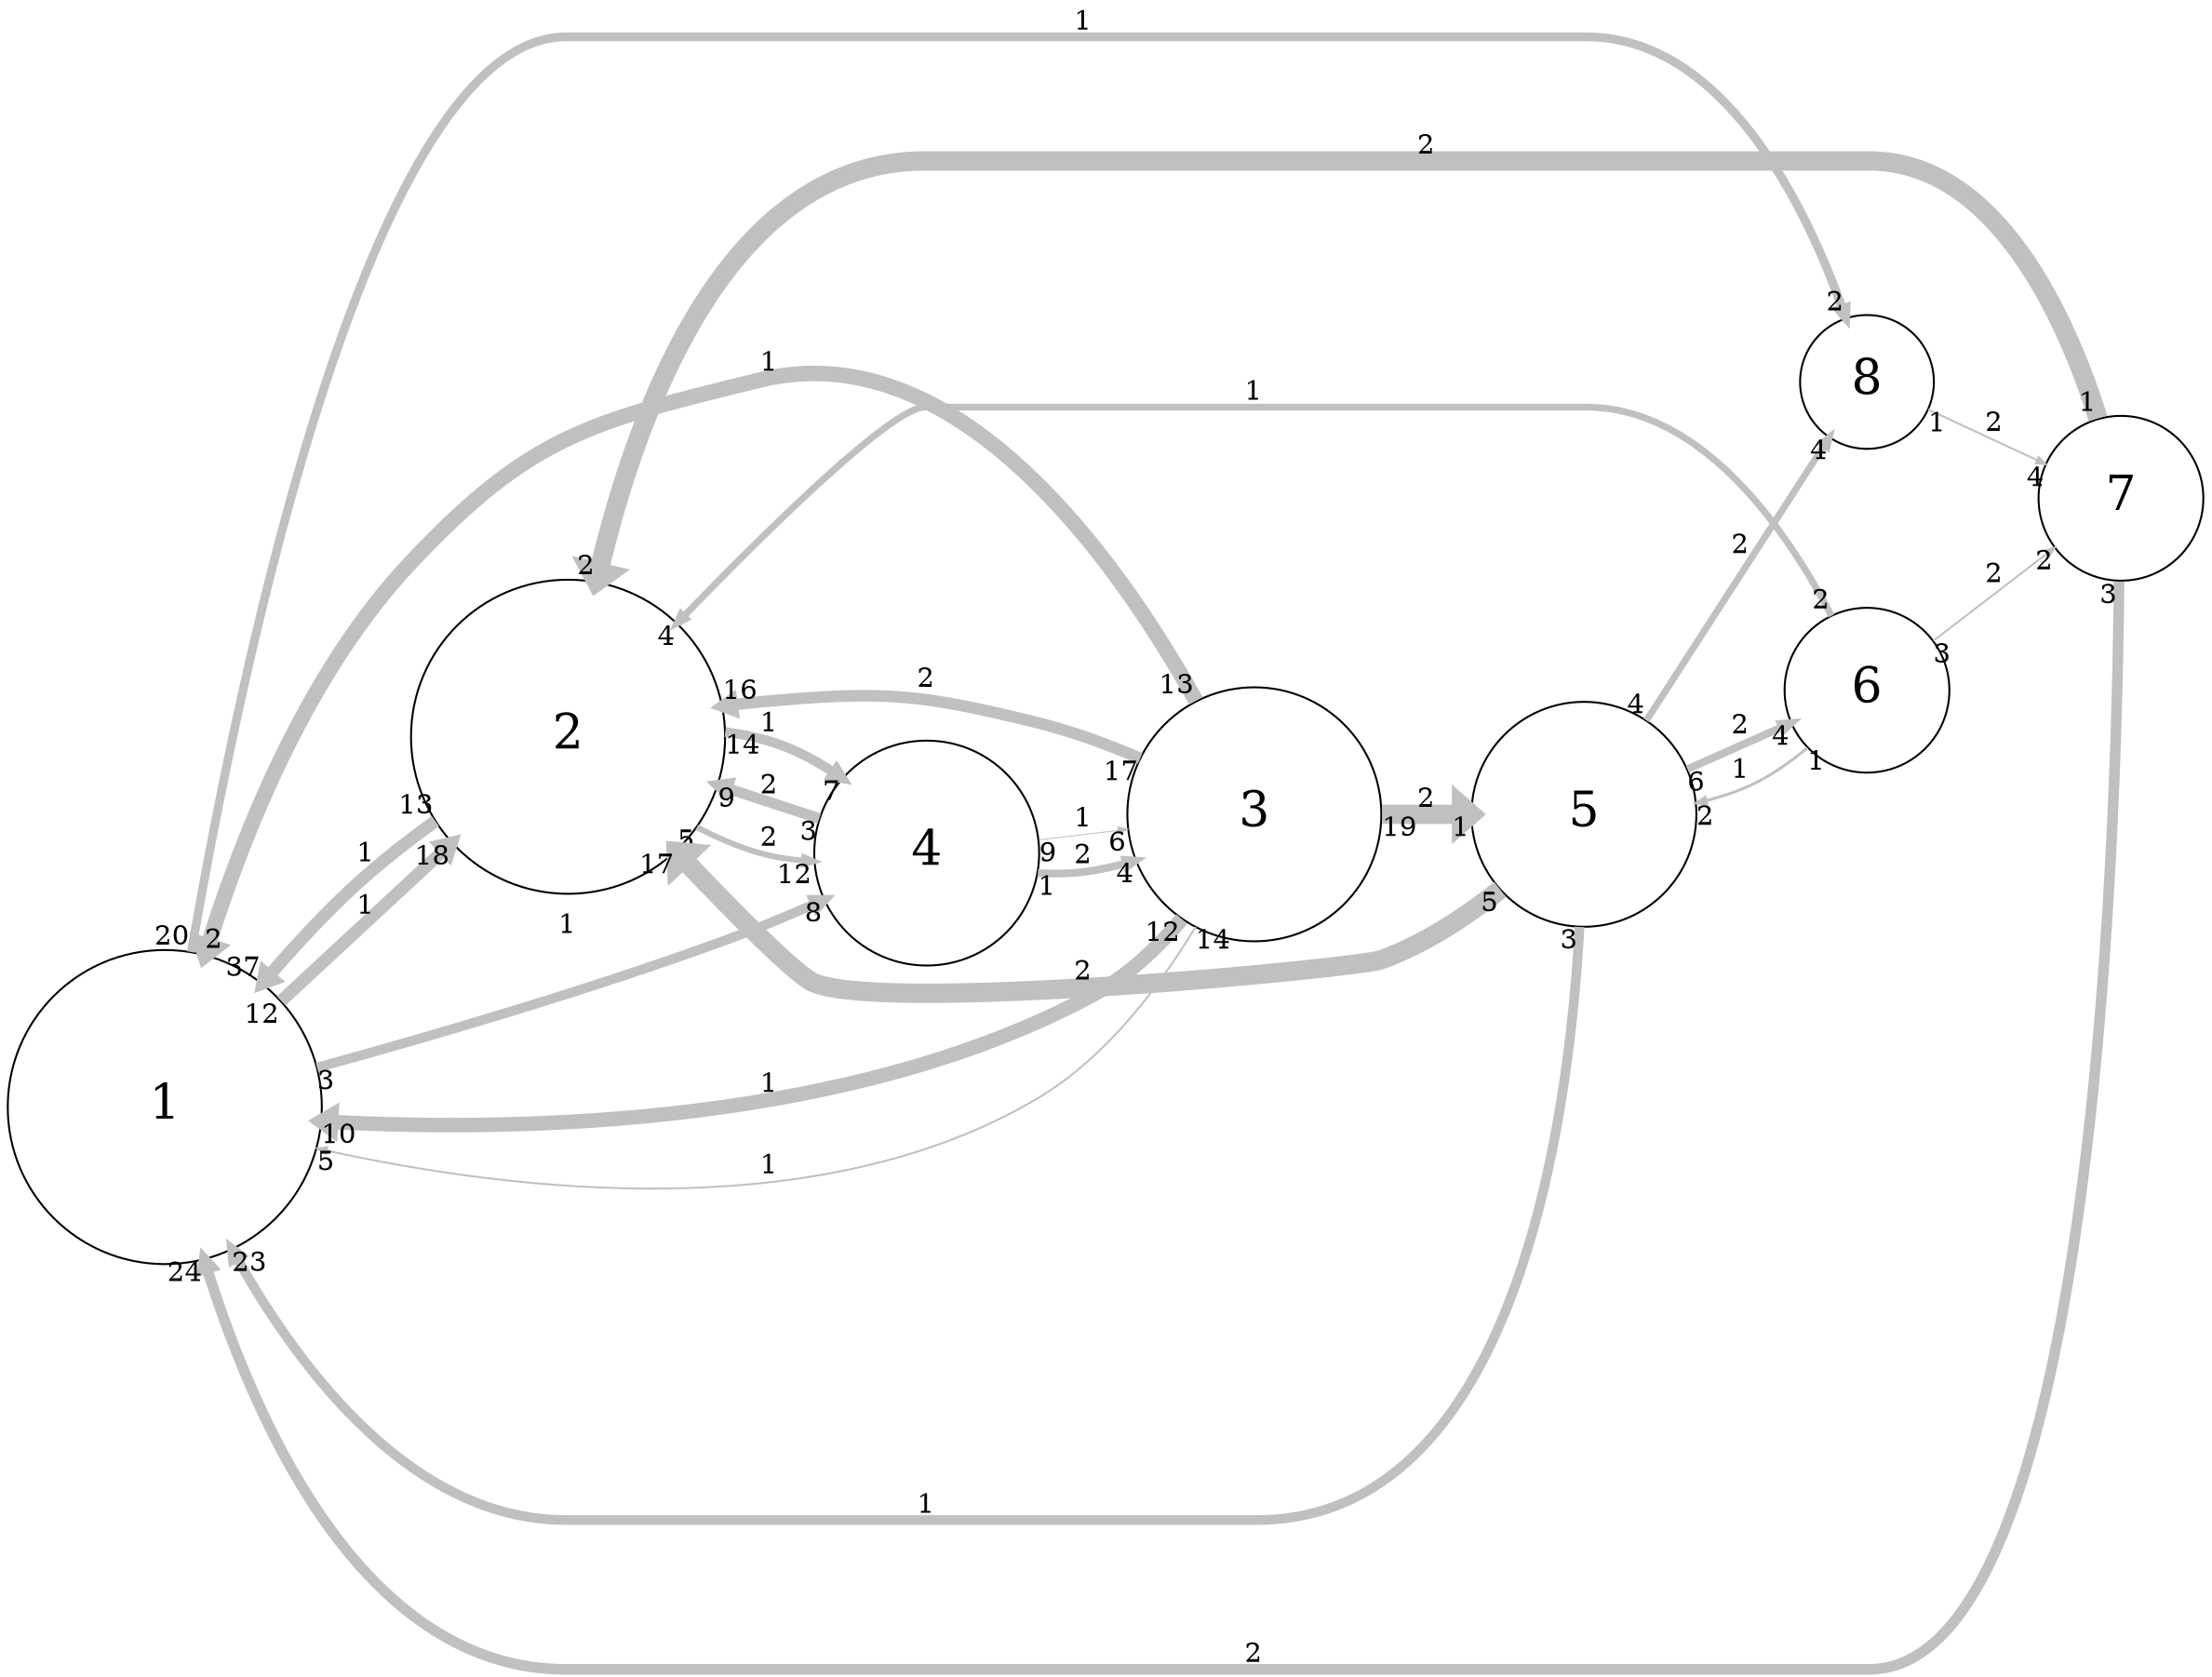 digraph "" {
	graph [bb="0,0,1112.8,844.5",
		overlap=false,
		rankdir=LR,
		ratio=0.5,
		scale=1,
		splines=spline
	];
	node [fontsize=25,
		label="\N",
		shape=circle
	];
	edge [arrowsize=0.5,
		splines=true
	];
	0	[height=2.25,
		label=1,
		pos="80.786,286",
		width=2.25];
	1	[height=2.25,
		label=2,
		pos="285.79,476",
		width=2.25];
	0 -> 1	[key=0,
		capacity=1,
		color=grey,
		from_pd=11,
		head_lp="232.6,412.59",
		headlabel=18,
		label=1,
		lp="183.79,389.25",
		penwidth=6.5,
		pos="e,225.85,420.84 140.5,340.96 164.59,363.5 192.62,389.74 217.53,413.05",
		pt=8,
		tail_lp="133.75,332.71",
		taillabel=12,
		to_pd=17];
	3	[height=1.6071,
		label=4,
		pos="467.79,414",
		width=1.6071];
	0 -> 3	[key=0,
		capacity=1,
		color=grey,
		from_pd=2,
		head_lp="411.53,397.59",
		headlabel=8,
		label=1,
		lp="285.79,378.25",
		penwidth=5.0,
		pos="e,414.91,389.34 159.81,305.84 217.6,321.26 297.94,344.22 366.79,369.5 379.19,374.05 392.23,379.42 404.65,384.81",
		pt=11,
		tail_lp="163.18,297.59",
		taillabel=3,
		to_pd=7];
	7	[height=0.96429,
		label=8,
		pos="942.79,654",
		width=0.96429];
	0 -> 7	[key=0,
		capacity=1,
		color=grey,
		from_pd=19,
		head_lp="928.35,695.39",
		headlabel=2,
		label=1,
		lp="546.79,836.25",
		penwidth=4.5,
		pos="e,931.72,687.14 94.64,366.27 121.08,517.14 187.38,828 284.79,828 284.79,828 284.79,828 800.79,828 867.9,828 908.61,748.9 928.01,\
697.36",
		pt=12,
		tail_lp="87.89,374.52",
		taillabel=20,
		to_pd=1];
	1 -> 0	[key=0,
		capacity=1,
		color=grey,
		from_pd=12,
		head_lp="124.68,357.61",
		headlabel=37,
		label=1,
		lp="183.79,414.25",
		penwidth=6.5,
		pos="e,131.43,349.36 217.78,431.48 204.94,421.95 191.92,411.56 180.41,401 166.16,387.92 151.95,372.86 138.94,358.04",
		pt=8,
		tail_lp="211.03,439.73",
		taillabel=13,
		to_pd=36];
	1 -> 3	[key=0,
		capacity=2,
		color=grey,
		from_pd=4,
		head_lp="403.56,413.92",
		headlabel=12,
		label=2,
		lp="387.79,418.25",
		penwidth=3.0,
		pos="e,410.31,405.67 349.61,425.44 360.66,418.89 372.46,413.18 384.41,409.5 389.67,407.88 395.21,406.85 400.82,406.26",
		pt=15,
		tail_lp="346.24,433.69",
		taillabel=5,
		to_pd=11];
	1 -> 3	[key=1,
		capacity=1,
		color=grey,
		from_pd=13,
		head_lp="419.7,459.42",
		headlabel=7,
		label=1,
		lp="387.79,478.25",
		penwidth=5.0,
		pos="e,423.07,451.17 367.23,474.29 375.45,472.8 383.56,470.76 391.16,468 398.94,465.17 406.65,461.31 413.99,456.94",
		pt=11,
		tail_lp="373.98,466.04",
		taillabel=14,
		to_pd=6];
	3 -> 1	[key=0,
		capacity=2,
		color=grey,
		from_pd=2,
		head_lp="366.24,441.55",
		headlabel=9,
		label=2,
		lp="387.79,450.25",
		penwidth=5.5,
		pos="e,362.86,449.8 412.54,432.69 400.2,436.93 386.8,441.55 373.49,446.13",
		pt=10,
		tail_lp="409.16,440.94",
		taillabel=3,
		to_pd=8];
	2	[height=1.8214,
		label=3,
		pos="633.79,434",
		width=1.8214];
	3 -> 2	[key=0,
		capacity=1,
		color=grey,
		from_pd=8,
		head_lp="565.03,417.9",
		headlabel=6,
		label=1,
		lp="546.79,432.25",
		penwidth=0.5,
		pos="e,568.4,426.15 525.68,420.94 537.64,422.4 550.38,423.95 562.75,425.46",
		pt=20,
		tail_lp="529.06,412.69",
		taillabel=9,
		to_pd=5];
	3 -> 2	[key=1,
		capacity=2,
		color=grey,
		from_pd=0,
		head_lp="569.63,400.9",
		headlabel=4,
		label=2,
		lp="546.79,412.25",
		penwidth=4.0,
		pos="e,573.01,409.15 524.93,402.26 533.4,401.79 542.03,402.05 550.16,403.5 554.28,404.24 558.46,405.16 562.64,406.23",
		pt=13,
		tail_lp="528.3,394.01",
		taillabel=1,
		to_pd=3];
	6	[height=1.1786,
		label=7,
		pos="1070.8,595",
		width=1.1786];
	7 -> 6	[key=0,
		capacity=2,
		color=grey,
		from_pd=0,
		head_lp="1028.7,604.4",
		headlabel=4,
		label=2,
		lp="1006.8,632.25",
		penwidth=1.0,
		pos="e,1032.1,612.65 974.61,639.57 990.19,632.27 1009.4,623.3 1026.4,615.32",
		pt=19,
		tail_lp="977.98,631.32",
		taillabel=1,
		to_pd=3];
	2 -> 0	[key=0,
		capacity=1,
		color=grey,
		from_pd=12,
		head_lp="97.186,373.23",
		headlabel=2,
		label=1,
		lp="387.79,664.25",
		penwidth=8.0,
		pos="e,100.56,364.98 603.81,492.67 563.17,565.66 483.04,678.09 384.41,655 297.66,634.69 266.32,630.44 204.79,566 154.32,513.15 122.57,\
436.2 103.99,376.33",
		pt=5,
		tail_lp="610.56,500.92",
		taillabel=13,
		to_pd=1];
	2 -> 0	[key=1,
		capacity=1,
		color=grey,
		from_pd=11,
		head_lp="168.36,270.01",
		headlabel=10,
		label=1,
		lp="387.79,297.25",
		penwidth=7.5,
		pos="e,161.61,278.26 596.06,379.97 583.26,365.05 567.67,350.4 550.16,341 431.62,277.37 272.29,272.77 173.36,277.63",
		pt=6,
		tail_lp="602.81,371.72",
		taillabel=12,
		to_pd=9];
	2 -> 0	[key=2,
		capacity=1,
		color=grey,
		from_pd=13,
		head_lp="162.56,255.91",
		headlabel=5,
		label=1,
		lp="387.79,254.25",
		penwidth=1.0,
		pos="e,159.19,264.16 603.87,375.2 585.68,344.54 559.28,309.29 525.64,289 415.4,222.49 259.99,241.52 165.33,262.76",
		pt=19,
		tail_lp="610.62,366.95",
		taillabel=14,
		to_pd=4];
	2 -> 1	[key=0,
		capacity=2,
		color=grey,
		from_pd=16,
		head_lp="373.09,496.61",
		headlabel=16,
		label=2,
		lp="467.79,502.25",
		penwidth=6.0,
		pos="e,366.34,488.36 574.84,463.77 559.24,470.56 542.12,476.97 525.64,481 464.55,495.96 447.15,494.48 384.41,490 382.2,489.84 379.97,\
489.66 377.71,489.47",
		pt=9,
		tail_lp="568.09,455.52",
		taillabel=17,
		to_pd=15];
	4	[height=1.6071,
		label=5,
		pos="799.79,434",
		width=1.6071];
	2 -> 4	[key=0,
		capacity=2,
		color=grey,
		from_pd=18,
		head_lp="738.23,425.75",
		headlabel=1,
		label=2,
		lp="720.79,442.25",
		penwidth=10.0,
		pos="e,741.61,434 699.6,434 709.36,434 719.46,434 729.31,434",
		pt=1,
		tail_lp="706.35,425.75",
		taillabel=19,
		to_pd=0];
	4 -> 0	[key=0,
		capacity=1,
		color=grey,
		from_pd=2,
		head_lp="108.59,204.25",
		headlabel=23,
		label=1,
		lp="467.79,83.25",
		penwidth=5.0,
		pos="e,115.34,212.5 797.73,375.92 792.47,274.32 765.49,75 634.79,75 284.79,75 284.79,75 284.79,75 210.51,75 154.89,143.74 120.83,202.75",
		pt=11,
		tail_lp="794.35,367.67",
		taillabel=3,
		to_pd=22];
	4 -> 1	[key=0,
		capacity=2,
		color=grey,
		from_pd=4,
		head_lp="348.8,408.85",
		headlabel=17,
		label=2,
		lp="546.79,353.25",
		penwidth=10.0,
		pos="e,342.05,417.1 757.53,394.4 740.78,380.73 720.42,366.87 699.36,359 688.67,355.01 446.49,331.36 409.93,347 407.75,347.93 379.5,377.47 \
350.6,408.04",
		pt=1,
		tail_lp="754.16,402.65",
		taillabel=5,
		to_pd=16];
	4 -> 7	[key=0,
		capacity=2,
		color=grey,
		from_pd=3,
		head_lp="919.9,616.86",
		headlabel=4,
		label=2,
		lp="878.79,565.25",
		penwidth=3.5,
		pos="e,923.27,625.11 831.9,482.55 857.81,522.97 894.15,579.68 917.83,616.63",
		pt=14,
		tail_lp="835.28,490.8",
		taillabel=4,
		to_pd=3];
	5	[height=1.1786,
		label=6,
		pos="942.79,499",
		width=1.1786];
	4 -> 5	[key=0,
		capacity=2,
		color=grey,
		from_pd=5,
		head_lp="900.62,473.33",
		headlabel=4,
		label=2,
		lp="878.79,479.25",
		penwidth=4.0,
		pos="e,903.99,481.58 852.89,458.02 866.39,464.24 880.86,470.91 894.12,477.03",
		pt=13,
		tail_lp="856.26,466.27",
		taillabel=6,
		to_pd=3];
	5 -> 1	[key=0,
		capacity=1,
		color=grey,
		from_pd=1,
		head_lp="339.05,525.92",
		headlabel=4,
		label=1,
		lp="633.79,649.25",
		penwidth=3.5,
		pos="e,342.42,534.17 924.15,537.43 901.89,579.48 859.33,641 800.79,641 466.79,641 466.79,641 466.79,641 451.34,641 395.17,587.55 349.63,\
541.49",
		pt=14,
		tail_lp="920.77,545.68",
		taillabel=2,
		to_pd=3];
	5 -> 4	[key=0,
		capacity=1,
		color=grey,
		from_pd=0,
		head_lp="860.95,431.89",
		headlabel=2,
		label=1,
		lp="878.79,457.25",
		penwidth=1.5,
		pos="e,857.57,440.14 912.41,468.86 903.39,461.13 892.96,453.58 882.16,448.5 876.53,445.85 870.48,443.69 864.31,441.92",
		pt=18,
		tail_lp="909.04,460.61",
		taillabel=1,
		to_pd=1];
	5 -> 6	[key=0,
		capacity=2,
		color=grey,
		from_pd=2,
		head_lp="1033.3,561.49",
		headlabel=2,
		label=2,
		lp="1006.8,555.25",
		penwidth=1.0,
		pos="e,1036.6,569.74 977.22,524.47 994.01,537.27 1014.4,552.83 1031.8,566.07",
		pt=19,
		tail_lp="973.85,532.72",
		taillabel=3,
		to_pd=1];
	6 -> 0	[key=0,
		capacity=2,
		color=grey,
		from_pd=2,
		head_lp="94.361,199.22",
		headlabel=24,
		label=2,
		lp="633.79,8.25",
		penwidth=5.5,
		pos="e,101.11,207.47 1069.8,552.21 1068.9,415.78 1056.8,0 943.79,0 284.79,0 284.79,0 284.79,0 186.83,0 131.83,112.94 104.47,196.87",
		pt=10,
		tail_lp="1066.5,543.96",
		taillabel=3,
		to_pd=23];
	6 -> 1	[key=0,
		capacity=2,
		color=grey,
		from_pd=0,
		head_lp="304.33,563.99",
		headlabel=2,
		label=2,
		lp="720.79,773.25",
		penwidth=10.0,
		pos="e,300.95,555.74 1059,636.15 1042.9,686.46 1007.7,765 943.79,765 466.79,765 466.79,765 466.79,765 372.32,765 325.65,652.37 303.92,\
567.74",
		pt=1,
		tail_lp="1062.3,644.4",
		taillabel=1,
		to_pd=1];
}
